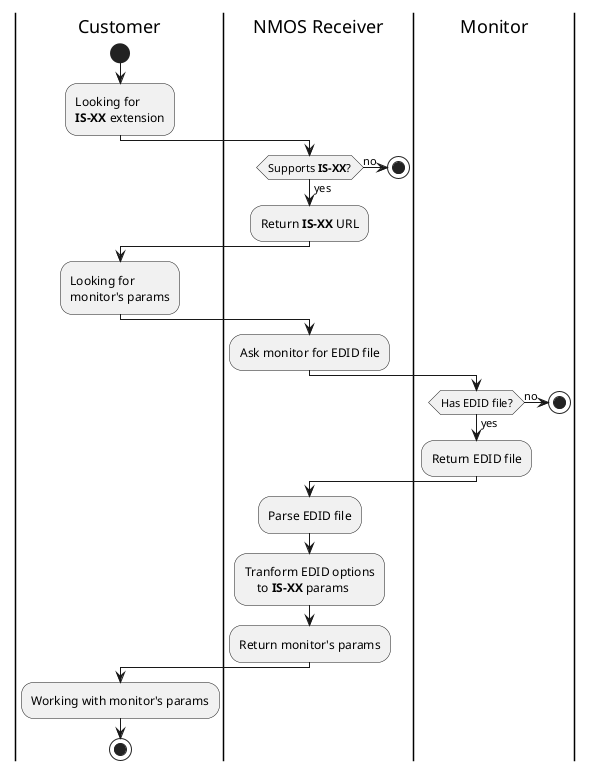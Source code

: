 @startuml Get receiver params

|Customer|
start
:Looking for 
**IS-XX** extension;

|NMOS Receiver|
if (Supports **IS-XX**?) then (no)
    stop
else (yes)
    |NMOS Receiver|
    :Return **IS-XX** URL;
    |Customer|
    :Looking for 
    monitor's params;

    |NMOS Receiver|
    :Ask monitor for EDID file;

    |Monitor|
    if (Has EDID file?) then (no)
        stop
    else (yes)
        :Return EDID file;

        |NMOS Receiver|
        :Parse EDID file;
        :Tranform EDID options 
            to **IS-XX** params;
        :Return monitor's params;

        |Customer|
        :Working with monitor's params;
    endif
endif
stop

@enduml